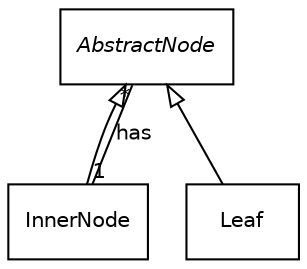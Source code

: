 #!/usr/local/bin/dot
#
# Class diagram 
# Generated by $Id$
#

digraph G {
	edge [fontname="Helvetica",fontsize=10,labelfontname="Helvetica",labelfontsize=10];
	node [fontname="Helvetica",fontsize=10,shape=record];
	// test.AbstractNode
	c0 [label="AbstractNode", fontname="Helvetica-Oblique", fontcolor="black", fontsize=10.0];
	// test.InnerNode
	c1 [label="InnerNode", fontname="Helvetica", fontcolor="black", fontsize=10.0];
	//test.InnerNode extends test.AbstractNode
	c0 -> c1 [dir=back,arrowtail=empty];
	// test.InnerNode composed test.AbstractNode
	c1 -> c0 [taillabel="1", label="has", headlabel="*", fontname="Helvetica", fontcolor="black", fontsize=10.0, color="black", arrowhead=none, arrowtail=diamond];
	// test.Leaf
	c2 [label="Leaf", fontname="Helvetica", fontcolor="black", fontsize=10.0];
	//test.Leaf extends test.AbstractNode
	c0 -> c2 [dir=back,arrowtail=empty];
}

